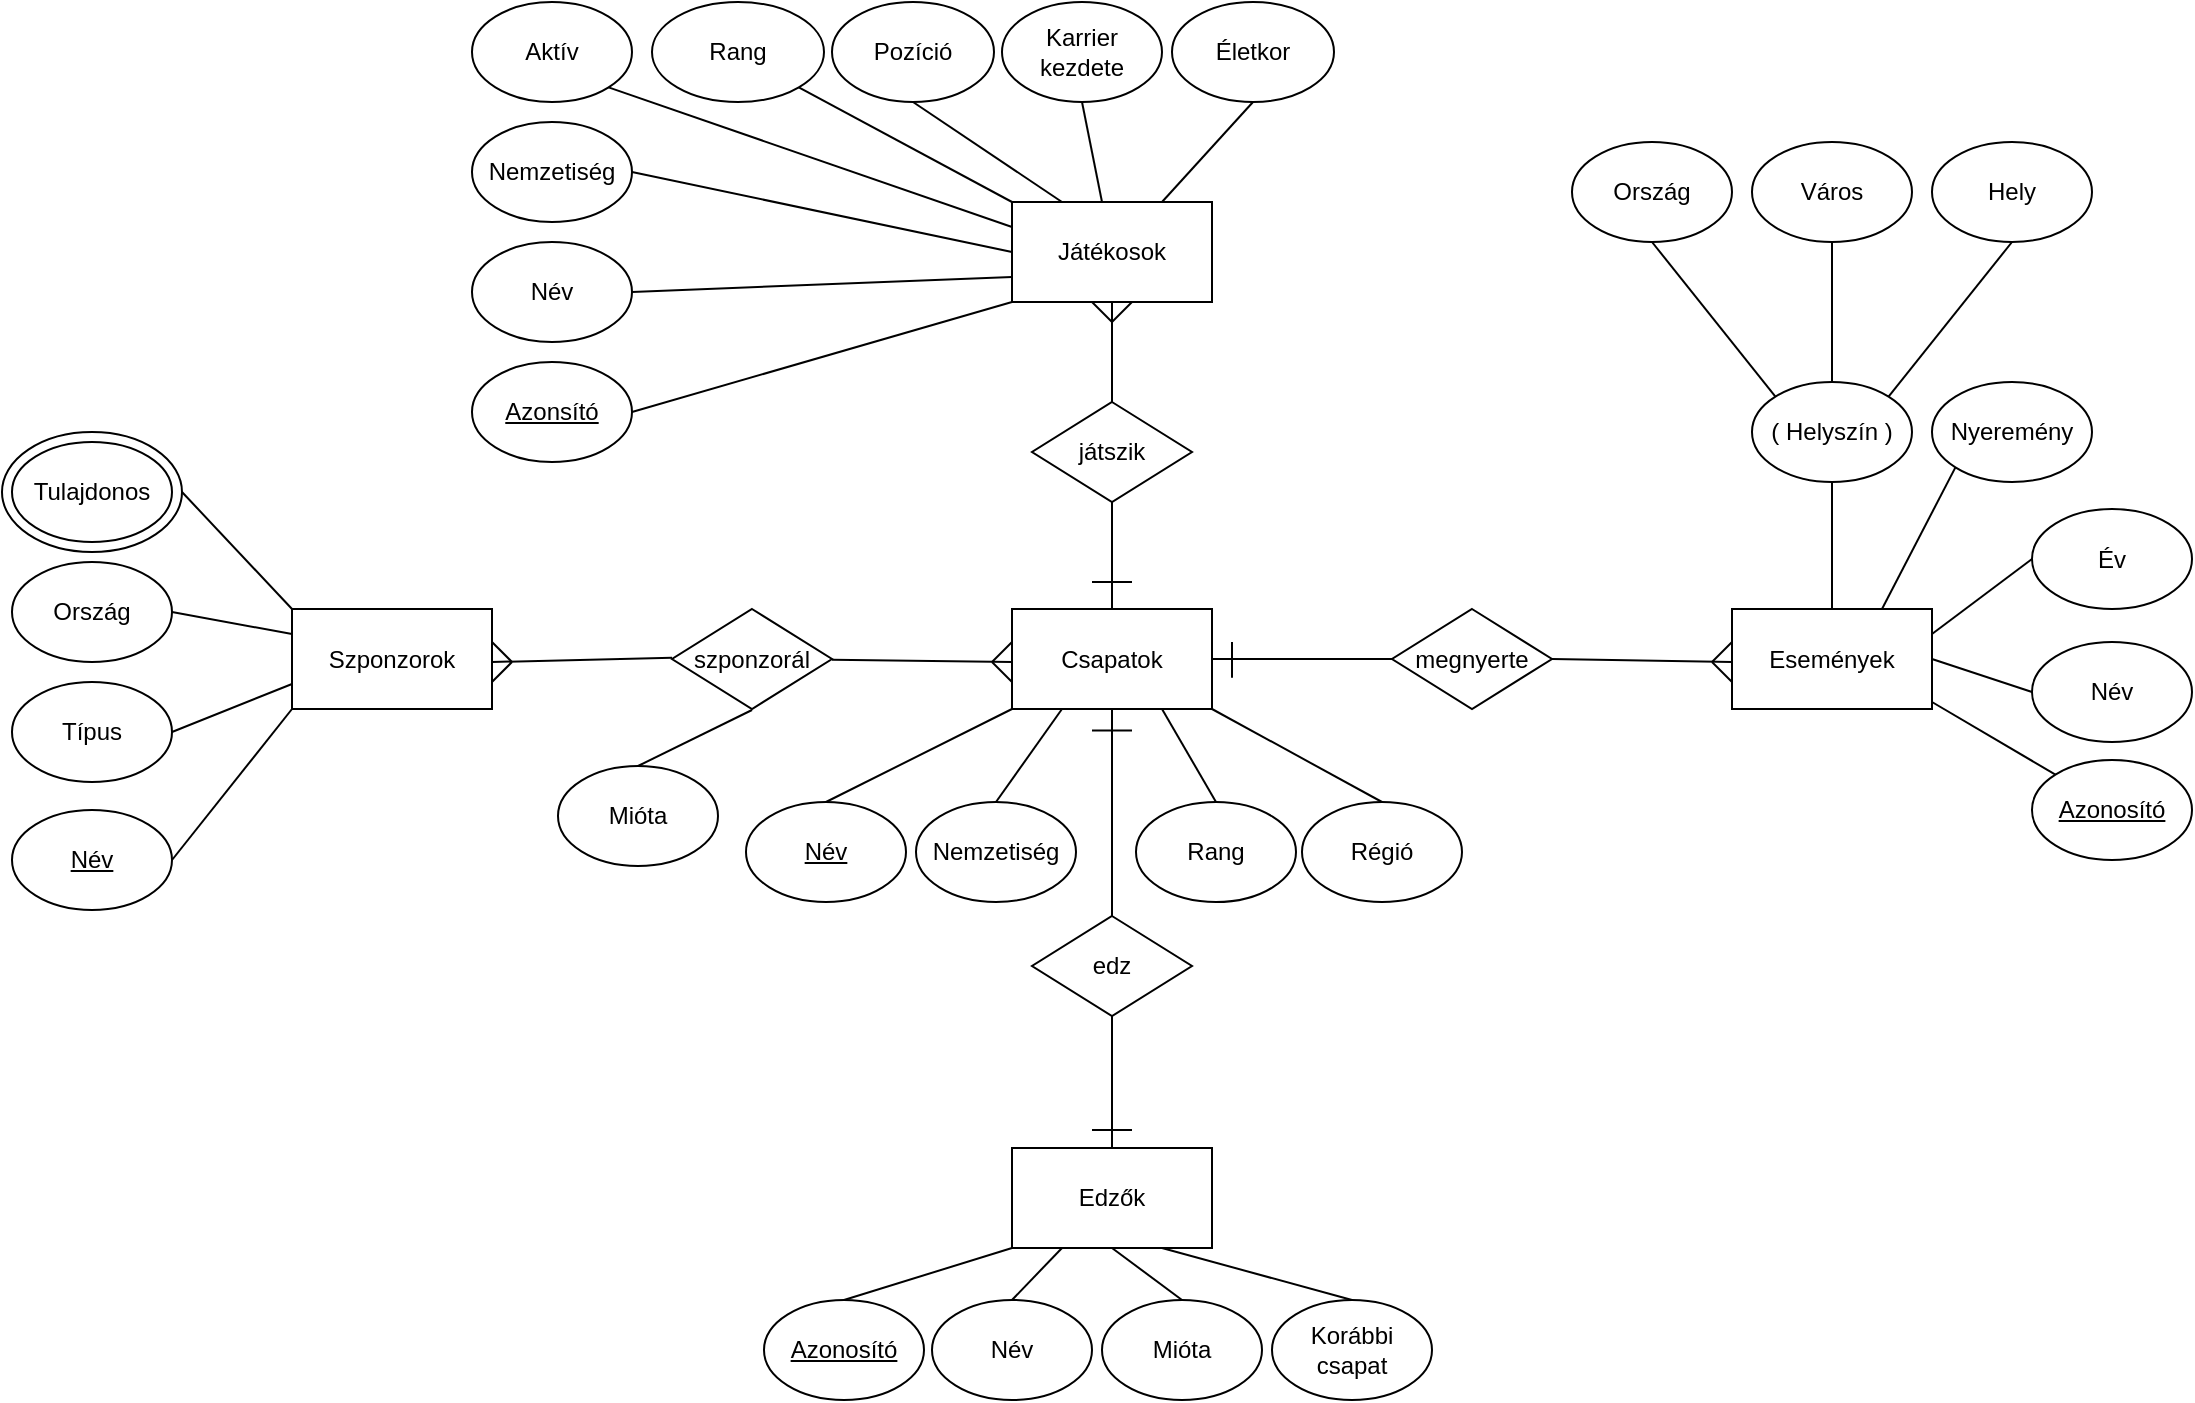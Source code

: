 <mxfile version="22.1.3" type="device">
  <diagram name="1 oldal" id="3-nMad94nl6BPzgfmU1h">
    <mxGraphModel dx="1500" dy="807" grid="0" gridSize="10" guides="1" tooltips="1" connect="1" arrows="1" fold="1" page="1" pageScale="1" pageWidth="1169" pageHeight="827" math="0" shadow="0">
      <root>
        <mxCell id="0" />
        <mxCell id="1" parent="0" />
        <mxCell id="cLnKz2l4XBAh7qgfaODy-108" value="" style="ellipse;whiteSpace=wrap;html=1;" parent="1" vertex="1">
          <mxGeometry x="5" y="225" width="90" height="60" as="geometry" />
        </mxCell>
        <mxCell id="cLnKz2l4XBAh7qgfaODy-1" value="Csapatok" style="rounded=0;whiteSpace=wrap;html=1;" parent="1" vertex="1">
          <mxGeometry x="510" y="313.5" width="100" height="50" as="geometry" />
        </mxCell>
        <mxCell id="cLnKz2l4XBAh7qgfaODy-2" value="Szponzorok" style="rounded=0;whiteSpace=wrap;html=1;" parent="1" vertex="1">
          <mxGeometry x="150" y="313.5" width="100" height="50" as="geometry" />
        </mxCell>
        <mxCell id="cLnKz2l4XBAh7qgfaODy-3" value="Edzők" style="rounded=0;whiteSpace=wrap;html=1;" parent="1" vertex="1">
          <mxGeometry x="510" y="583" width="100" height="50" as="geometry" />
        </mxCell>
        <mxCell id="cLnKz2l4XBAh7qgfaODy-4" value="Események" style="rounded=0;whiteSpace=wrap;html=1;" parent="1" vertex="1">
          <mxGeometry x="870" y="313.5" width="100" height="50" as="geometry" />
        </mxCell>
        <mxCell id="cLnKz2l4XBAh7qgfaODy-5" value="Játékosok" style="rounded=0;whiteSpace=wrap;html=1;" parent="1" vertex="1">
          <mxGeometry x="510" y="110" width="100" height="50" as="geometry" />
        </mxCell>
        <mxCell id="cLnKz2l4XBAh7qgfaODy-6" value="Nemzetiség" style="ellipse;whiteSpace=wrap;html=1;" parent="1" vertex="1">
          <mxGeometry x="240" y="70" width="80" height="50" as="geometry" />
        </mxCell>
        <mxCell id="cLnKz2l4XBAh7qgfaODy-14" value="Karrier kezdete" style="ellipse;whiteSpace=wrap;html=1;" parent="1" vertex="1">
          <mxGeometry x="505" y="10" width="80" height="50" as="geometry" />
        </mxCell>
        <mxCell id="cLnKz2l4XBAh7qgfaODy-15" value="Életkor" style="ellipse;whiteSpace=wrap;html=1;" parent="1" vertex="1">
          <mxGeometry x="590" y="10" width="81" height="50" as="geometry" />
        </mxCell>
        <mxCell id="cLnKz2l4XBAh7qgfaODy-16" value="&lt;u&gt;Azonsító&lt;/u&gt;" style="ellipse;whiteSpace=wrap;html=1;" parent="1" vertex="1">
          <mxGeometry x="240" y="190" width="80" height="50" as="geometry" />
        </mxCell>
        <mxCell id="cLnKz2l4XBAh7qgfaODy-17" value="Név" style="ellipse;whiteSpace=wrap;html=1;" parent="1" vertex="1">
          <mxGeometry x="240" y="130" width="80" height="50" as="geometry" />
        </mxCell>
        <mxCell id="cLnKz2l4XBAh7qgfaODy-19" value="Aktív" style="ellipse;whiteSpace=wrap;html=1;" parent="1" vertex="1">
          <mxGeometry x="240" y="10" width="80" height="50" as="geometry" />
        </mxCell>
        <mxCell id="cLnKz2l4XBAh7qgfaODy-20" value="Rang" style="ellipse;whiteSpace=wrap;html=1;" parent="1" vertex="1">
          <mxGeometry x="330" y="10" width="86" height="50" as="geometry" />
        </mxCell>
        <mxCell id="cLnKz2l4XBAh7qgfaODy-21" value="Pozíció" style="ellipse;whiteSpace=wrap;html=1;" parent="1" vertex="1">
          <mxGeometry x="420" y="10" width="81" height="50" as="geometry" />
        </mxCell>
        <mxCell id="cLnKz2l4XBAh7qgfaODy-22" value="&lt;u&gt;Név&lt;/u&gt;" style="ellipse;whiteSpace=wrap;html=1;" parent="1" vertex="1">
          <mxGeometry x="10" y="414" width="80" height="50" as="geometry" />
        </mxCell>
        <mxCell id="cLnKz2l4XBAh7qgfaODy-23" value="Típus" style="ellipse;whiteSpace=wrap;html=1;" parent="1" vertex="1">
          <mxGeometry x="10" y="350" width="80" height="50" as="geometry" />
        </mxCell>
        <mxCell id="cLnKz2l4XBAh7qgfaODy-24" value="Ország" style="ellipse;whiteSpace=wrap;html=1;" parent="1" vertex="1">
          <mxGeometry x="10" y="290" width="80" height="50" as="geometry" />
        </mxCell>
        <mxCell id="cLnKz2l4XBAh7qgfaODy-25" value="Tulajdonos" style="ellipse;whiteSpace=wrap;html=1;" parent="1" vertex="1">
          <mxGeometry x="10" y="230" width="80" height="50" as="geometry" />
        </mxCell>
        <mxCell id="cLnKz2l4XBAh7qgfaODy-26" value="szponzorál" style="rhombus;whiteSpace=wrap;html=1;" parent="1" vertex="1">
          <mxGeometry x="340" y="313.5" width="80" height="50" as="geometry" />
        </mxCell>
        <mxCell id="cLnKz2l4XBAh7qgfaODy-28" value="edz" style="rhombus;whiteSpace=wrap;html=1;" parent="1" vertex="1">
          <mxGeometry x="520" y="467" width="80" height="50" as="geometry" />
        </mxCell>
        <mxCell id="cLnKz2l4XBAh7qgfaODy-29" value="megnyerte" style="rhombus;whiteSpace=wrap;html=1;" parent="1" vertex="1">
          <mxGeometry x="700" y="313.5" width="80" height="50" as="geometry" />
        </mxCell>
        <mxCell id="cLnKz2l4XBAh7qgfaODy-30" value="játszik" style="rhombus;whiteSpace=wrap;html=1;" parent="1" vertex="1">
          <mxGeometry x="520" y="210" width="80" height="50" as="geometry" />
        </mxCell>
        <mxCell id="cLnKz2l4XBAh7qgfaODy-31" value="Mióta" style="ellipse;whiteSpace=wrap;html=1;" parent="1" vertex="1">
          <mxGeometry x="283" y="392" width="80" height="50" as="geometry" />
        </mxCell>
        <mxCell id="cLnKz2l4XBAh7qgfaODy-35" value="Nemzetiség" style="ellipse;whiteSpace=wrap;html=1;" parent="1" vertex="1">
          <mxGeometry x="462" y="410" width="80" height="50" as="geometry" />
        </mxCell>
        <mxCell id="cLnKz2l4XBAh7qgfaODy-36" value="&lt;u&gt;Név&lt;/u&gt;" style="ellipse;whiteSpace=wrap;html=1;" parent="1" vertex="1">
          <mxGeometry x="377" y="410" width="80" height="50" as="geometry" />
        </mxCell>
        <mxCell id="cLnKz2l4XBAh7qgfaODy-37" value="Rang" style="ellipse;whiteSpace=wrap;html=1;" parent="1" vertex="1">
          <mxGeometry x="572" y="410" width="80" height="50" as="geometry" />
        </mxCell>
        <mxCell id="cLnKz2l4XBAh7qgfaODy-38" value="Régió" style="ellipse;whiteSpace=wrap;html=1;" parent="1" vertex="1">
          <mxGeometry x="655" y="410" width="80" height="50" as="geometry" />
        </mxCell>
        <mxCell id="cLnKz2l4XBAh7qgfaODy-40" value="Ország" style="ellipse;whiteSpace=wrap;html=1;" parent="1" vertex="1">
          <mxGeometry x="790" y="80" width="80" height="50" as="geometry" />
        </mxCell>
        <mxCell id="cLnKz2l4XBAh7qgfaODy-41" value="Év" style="ellipse;whiteSpace=wrap;html=1;" parent="1" vertex="1">
          <mxGeometry x="1020" y="263.5" width="80" height="50" as="geometry" />
        </mxCell>
        <mxCell id="cLnKz2l4XBAh7qgfaODy-42" value="( Helyszín )" style="ellipse;whiteSpace=wrap;html=1;" parent="1" vertex="1">
          <mxGeometry x="880" y="200" width="80" height="50" as="geometry" />
        </mxCell>
        <mxCell id="cLnKz2l4XBAh7qgfaODy-43" value="Nyeremény" style="ellipse;whiteSpace=wrap;html=1;" parent="1" vertex="1">
          <mxGeometry x="970" y="200" width="80" height="50" as="geometry" />
        </mxCell>
        <mxCell id="cLnKz2l4XBAh7qgfaODy-44" value="Város" style="ellipse;whiteSpace=wrap;html=1;" parent="1" vertex="1">
          <mxGeometry x="880" y="80" width="80" height="50" as="geometry" />
        </mxCell>
        <mxCell id="cLnKz2l4XBAh7qgfaODy-45" value="Hely" style="ellipse;whiteSpace=wrap;html=1;" parent="1" vertex="1">
          <mxGeometry x="970" y="80" width="80" height="50" as="geometry" />
        </mxCell>
        <mxCell id="cLnKz2l4XBAh7qgfaODy-46" value="Név" style="ellipse;whiteSpace=wrap;html=1;" parent="1" vertex="1">
          <mxGeometry x="1020" y="330" width="80" height="50" as="geometry" />
        </mxCell>
        <mxCell id="cLnKz2l4XBAh7qgfaODy-48" value="Mióta" style="ellipse;whiteSpace=wrap;html=1;" parent="1" vertex="1">
          <mxGeometry x="555" y="659" width="80" height="50" as="geometry" />
        </mxCell>
        <mxCell id="cLnKz2l4XBAh7qgfaODy-49" value="Név" style="ellipse;whiteSpace=wrap;html=1;" parent="1" vertex="1">
          <mxGeometry x="470" y="659" width="80" height="50" as="geometry" />
        </mxCell>
        <mxCell id="cLnKz2l4XBAh7qgfaODy-50" value="&lt;u&gt;Azonosító&lt;/u&gt;" style="ellipse;whiteSpace=wrap;html=1;" parent="1" vertex="1">
          <mxGeometry x="386" y="659" width="80" height="50" as="geometry" />
        </mxCell>
        <mxCell id="cLnKz2l4XBAh7qgfaODy-53" value="" style="endArrow=none;html=1;rounded=0;entryX=0.5;entryY=1;entryDx=0;entryDy=0;exitX=0.5;exitY=0;exitDx=0;exitDy=0;" parent="1" source="cLnKz2l4XBAh7qgfaODy-1" target="cLnKz2l4XBAh7qgfaODy-30" edge="1">
          <mxGeometry width="50" height="50" relative="1" as="geometry">
            <mxPoint x="500" y="320" as="sourcePoint" />
            <mxPoint x="550" y="270" as="targetPoint" />
          </mxGeometry>
        </mxCell>
        <mxCell id="cLnKz2l4XBAh7qgfaODy-54" value="" style="endArrow=none;html=1;rounded=0;entryX=0.5;entryY=1;entryDx=0;entryDy=0;" parent="1" target="cLnKz2l4XBAh7qgfaODy-5" edge="1">
          <mxGeometry width="50" height="50" relative="1" as="geometry">
            <mxPoint x="560" y="210" as="sourcePoint" />
            <mxPoint x="600" y="200" as="targetPoint" />
          </mxGeometry>
        </mxCell>
        <mxCell id="cLnKz2l4XBAh7qgfaODy-55" value="" style="endArrow=none;html=1;rounded=0;" parent="1" edge="1">
          <mxGeometry width="50" height="50" relative="1" as="geometry">
            <mxPoint x="560" y="170" as="sourcePoint" />
            <mxPoint x="550" y="160" as="targetPoint" />
          </mxGeometry>
        </mxCell>
        <mxCell id="cLnKz2l4XBAh7qgfaODy-58" value="" style="endArrow=none;html=1;rounded=0;" parent="1" edge="1">
          <mxGeometry width="50" height="50" relative="1" as="geometry">
            <mxPoint x="560" y="170" as="sourcePoint" />
            <mxPoint x="570" y="160" as="targetPoint" />
          </mxGeometry>
        </mxCell>
        <mxCell id="cLnKz2l4XBAh7qgfaODy-60" value="" style="endArrow=none;html=1;rounded=0;" parent="1" edge="1">
          <mxGeometry width="50" height="50" relative="1" as="geometry">
            <mxPoint x="570" y="300" as="sourcePoint" />
            <mxPoint x="550" y="300" as="targetPoint" />
          </mxGeometry>
        </mxCell>
        <mxCell id="cLnKz2l4XBAh7qgfaODy-62" value="" style="endArrow=none;html=1;rounded=0;exitX=1;exitY=0.5;exitDx=0;exitDy=0;" parent="1" source="cLnKz2l4XBAh7qgfaODy-29" edge="1">
          <mxGeometry width="50" height="50" relative="1" as="geometry">
            <mxPoint x="790" y="355.41" as="sourcePoint" />
            <mxPoint x="870" y="340" as="targetPoint" />
          </mxGeometry>
        </mxCell>
        <mxCell id="cLnKz2l4XBAh7qgfaODy-63" value="" style="endArrow=none;html=1;rounded=0;" parent="1" edge="1">
          <mxGeometry width="50" height="50" relative="1" as="geometry">
            <mxPoint x="620" y="330.0" as="sourcePoint" />
            <mxPoint x="620" y="347.91" as="targetPoint" />
          </mxGeometry>
        </mxCell>
        <mxCell id="cLnKz2l4XBAh7qgfaODy-64" value="" style="endArrow=none;html=1;rounded=0;" parent="1" edge="1">
          <mxGeometry width="50" height="50" relative="1" as="geometry">
            <mxPoint x="860" y="340" as="sourcePoint" />
            <mxPoint x="870" y="330" as="targetPoint" />
          </mxGeometry>
        </mxCell>
        <mxCell id="cLnKz2l4XBAh7qgfaODy-65" value="" style="endArrow=none;html=1;rounded=0;" parent="1" edge="1">
          <mxGeometry width="50" height="50" relative="1" as="geometry">
            <mxPoint x="870" y="350" as="sourcePoint" />
            <mxPoint x="860" y="340" as="targetPoint" />
          </mxGeometry>
        </mxCell>
        <mxCell id="cLnKz2l4XBAh7qgfaODy-66" value="" style="endArrow=none;html=1;rounded=0;" parent="1" edge="1">
          <mxGeometry width="50" height="50" relative="1" as="geometry">
            <mxPoint x="420" y="338.91" as="sourcePoint" />
            <mxPoint x="510" y="340" as="targetPoint" />
          </mxGeometry>
        </mxCell>
        <mxCell id="cLnKz2l4XBAh7qgfaODy-67" value="" style="endArrow=none;html=1;rounded=0;entryX=0;entryY=0.5;entryDx=0;entryDy=0;" parent="1" edge="1">
          <mxGeometry width="50" height="50" relative="1" as="geometry">
            <mxPoint x="250" y="340" as="sourcePoint" />
            <mxPoint x="340" y="337.91" as="targetPoint" />
          </mxGeometry>
        </mxCell>
        <mxCell id="cLnKz2l4XBAh7qgfaODy-68" value="" style="endArrow=none;html=1;rounded=0;" parent="1" edge="1">
          <mxGeometry width="50" height="50" relative="1" as="geometry">
            <mxPoint x="250" y="350" as="sourcePoint" />
            <mxPoint x="260" y="340" as="targetPoint" />
          </mxGeometry>
        </mxCell>
        <mxCell id="cLnKz2l4XBAh7qgfaODy-69" value="" style="endArrow=none;html=1;rounded=0;" parent="1" edge="1">
          <mxGeometry width="50" height="50" relative="1" as="geometry">
            <mxPoint x="260" y="340" as="sourcePoint" />
            <mxPoint x="250" y="330" as="targetPoint" />
          </mxGeometry>
        </mxCell>
        <mxCell id="cLnKz2l4XBAh7qgfaODy-71" value="" style="endArrow=none;html=1;rounded=0;" parent="1" edge="1">
          <mxGeometry width="50" height="50" relative="1" as="geometry">
            <mxPoint x="500" y="340" as="sourcePoint" />
            <mxPoint x="510" y="330" as="targetPoint" />
          </mxGeometry>
        </mxCell>
        <mxCell id="cLnKz2l4XBAh7qgfaODy-72" value="" style="endArrow=none;html=1;rounded=0;" parent="1" edge="1">
          <mxGeometry width="50" height="50" relative="1" as="geometry">
            <mxPoint x="510" y="350" as="sourcePoint" />
            <mxPoint x="500" y="340" as="targetPoint" />
          </mxGeometry>
        </mxCell>
        <mxCell id="cLnKz2l4XBAh7qgfaODy-73" value="" style="endArrow=none;html=1;rounded=0;entryX=0.5;entryY=1;entryDx=0;entryDy=0;exitX=0.5;exitY=0;exitDx=0;exitDy=0;" parent="1" source="cLnKz2l4XBAh7qgfaODy-28" target="cLnKz2l4XBAh7qgfaODy-1" edge="1">
          <mxGeometry width="50" height="50" relative="1" as="geometry">
            <mxPoint x="585" y="480" as="sourcePoint" />
            <mxPoint x="635" y="430" as="targetPoint" />
          </mxGeometry>
        </mxCell>
        <mxCell id="cLnKz2l4XBAh7qgfaODy-74" value="" style="endArrow=none;html=1;rounded=0;entryX=0.5;entryY=1;entryDx=0;entryDy=0;exitX=0.5;exitY=0;exitDx=0;exitDy=0;" parent="1" source="cLnKz2l4XBAh7qgfaODy-3" target="cLnKz2l4XBAh7qgfaODy-28" edge="1">
          <mxGeometry width="50" height="50" relative="1" as="geometry">
            <mxPoint x="887.5" y="481" as="sourcePoint" />
            <mxPoint x="772.5" y="420" as="targetPoint" />
          </mxGeometry>
        </mxCell>
        <mxCell id="cLnKz2l4XBAh7qgfaODy-79" value="" style="endArrow=none;html=1;rounded=0;exitX=0.5;exitY=0;exitDx=0;exitDy=0;" parent="1" edge="1" source="cLnKz2l4XBAh7qgfaODy-31">
          <mxGeometry width="50" height="50" relative="1" as="geometry">
            <mxPoint x="330" y="414" as="sourcePoint" />
            <mxPoint x="380" y="364" as="targetPoint" />
          </mxGeometry>
        </mxCell>
        <mxCell id="cLnKz2l4XBAh7qgfaODy-80" value="" style="endArrow=none;html=1;rounded=0;entryX=0.5;entryY=1;entryDx=0;entryDy=0;exitX=0.5;exitY=0;exitDx=0;exitDy=0;" parent="1" source="cLnKz2l4XBAh7qgfaODy-48" target="cLnKz2l4XBAh7qgfaODy-3" edge="1">
          <mxGeometry width="50" height="50" relative="1" as="geometry">
            <mxPoint x="340" y="424" as="sourcePoint" />
            <mxPoint x="390" y="374" as="targetPoint" />
          </mxGeometry>
        </mxCell>
        <mxCell id="cLnKz2l4XBAh7qgfaODy-81" value="" style="endArrow=none;html=1;rounded=0;entryX=1;entryY=0.5;entryDx=0;entryDy=0;exitX=0;exitY=1;exitDx=0;exitDy=0;" parent="1" source="cLnKz2l4XBAh7qgfaODy-2" target="cLnKz2l4XBAh7qgfaODy-22" edge="1">
          <mxGeometry width="50" height="50" relative="1" as="geometry">
            <mxPoint x="350" y="434" as="sourcePoint" />
            <mxPoint x="400" y="384" as="targetPoint" />
          </mxGeometry>
        </mxCell>
        <mxCell id="cLnKz2l4XBAh7qgfaODy-82" value="" style="endArrow=none;html=1;rounded=0;entryX=1;entryY=0.5;entryDx=0;entryDy=0;exitX=0;exitY=0.75;exitDx=0;exitDy=0;" parent="1" source="cLnKz2l4XBAh7qgfaODy-2" target="cLnKz2l4XBAh7qgfaODy-23" edge="1">
          <mxGeometry width="50" height="50" relative="1" as="geometry">
            <mxPoint x="360" y="444" as="sourcePoint" />
            <mxPoint x="410" y="394" as="targetPoint" />
          </mxGeometry>
        </mxCell>
        <mxCell id="cLnKz2l4XBAh7qgfaODy-83" value="" style="endArrow=none;html=1;rounded=0;entryX=1;entryY=0.5;entryDx=0;entryDy=0;exitX=0;exitY=0.25;exitDx=0;exitDy=0;" parent="1" source="cLnKz2l4XBAh7qgfaODy-2" target="cLnKz2l4XBAh7qgfaODy-24" edge="1">
          <mxGeometry width="50" height="50" relative="1" as="geometry">
            <mxPoint x="370" y="454" as="sourcePoint" />
            <mxPoint x="420" y="404" as="targetPoint" />
          </mxGeometry>
        </mxCell>
        <mxCell id="cLnKz2l4XBAh7qgfaODy-84" value="" style="endArrow=none;html=1;rounded=0;exitX=0;exitY=0;exitDx=0;exitDy=0;entryX=1;entryY=0.5;entryDx=0;entryDy=0;" parent="1" source="cLnKz2l4XBAh7qgfaODy-2" target="cLnKz2l4XBAh7qgfaODy-108" edge="1">
          <mxGeometry width="50" height="50" relative="1" as="geometry">
            <mxPoint x="380" y="464" as="sourcePoint" />
            <mxPoint x="120" y="260" as="targetPoint" />
          </mxGeometry>
        </mxCell>
        <mxCell id="cLnKz2l4XBAh7qgfaODy-85" value="" style="endArrow=none;html=1;rounded=0;entryX=0.5;entryY=1;entryDx=0;entryDy=0;" parent="1" source="cLnKz2l4XBAh7qgfaODy-5" target="cLnKz2l4XBAh7qgfaODy-14" edge="1">
          <mxGeometry width="50" height="50" relative="1" as="geometry">
            <mxPoint x="350" y="434" as="sourcePoint" />
            <mxPoint x="400" y="384" as="targetPoint" />
          </mxGeometry>
        </mxCell>
        <mxCell id="cLnKz2l4XBAh7qgfaODy-86" value="" style="endArrow=none;html=1;rounded=0;entryX=0.5;entryY=1;entryDx=0;entryDy=0;exitX=0.25;exitY=0;exitDx=0;exitDy=0;" parent="1" source="cLnKz2l4XBAh7qgfaODy-5" target="cLnKz2l4XBAh7qgfaODy-21" edge="1">
          <mxGeometry width="50" height="50" relative="1" as="geometry">
            <mxPoint x="360" y="444" as="sourcePoint" />
            <mxPoint x="410" y="394" as="targetPoint" />
          </mxGeometry>
        </mxCell>
        <mxCell id="cLnKz2l4XBAh7qgfaODy-87" value="" style="endArrow=none;html=1;rounded=0;entryX=1;entryY=1;entryDx=0;entryDy=0;exitX=0;exitY=0;exitDx=0;exitDy=0;" parent="1" source="cLnKz2l4XBAh7qgfaODy-5" target="cLnKz2l4XBAh7qgfaODy-20" edge="1">
          <mxGeometry width="50" height="50" relative="1" as="geometry">
            <mxPoint x="370" y="454" as="sourcePoint" />
            <mxPoint x="420" y="404" as="targetPoint" />
          </mxGeometry>
        </mxCell>
        <mxCell id="cLnKz2l4XBAh7qgfaODy-88" value="" style="endArrow=none;html=1;rounded=0;entryX=1;entryY=1;entryDx=0;entryDy=0;exitX=0;exitY=0.25;exitDx=0;exitDy=0;" parent="1" source="cLnKz2l4XBAh7qgfaODy-5" target="cLnKz2l4XBAh7qgfaODy-19" edge="1">
          <mxGeometry width="50" height="50" relative="1" as="geometry">
            <mxPoint x="380" y="464" as="sourcePoint" />
            <mxPoint x="430" y="414" as="targetPoint" />
          </mxGeometry>
        </mxCell>
        <mxCell id="cLnKz2l4XBAh7qgfaODy-89" value="" style="endArrow=none;html=1;rounded=0;entryX=1;entryY=0.5;entryDx=0;entryDy=0;exitX=0;exitY=0.5;exitDx=0;exitDy=0;" parent="1" source="cLnKz2l4XBAh7qgfaODy-5" target="cLnKz2l4XBAh7qgfaODy-6" edge="1">
          <mxGeometry width="50" height="50" relative="1" as="geometry">
            <mxPoint x="390" y="474" as="sourcePoint" />
            <mxPoint x="440" y="424" as="targetPoint" />
          </mxGeometry>
        </mxCell>
        <mxCell id="cLnKz2l4XBAh7qgfaODy-90" value="" style="endArrow=none;html=1;rounded=0;entryX=1;entryY=0.5;entryDx=0;entryDy=0;exitX=0;exitY=0.75;exitDx=0;exitDy=0;" parent="1" source="cLnKz2l4XBAh7qgfaODy-5" target="cLnKz2l4XBAh7qgfaODy-17" edge="1">
          <mxGeometry width="50" height="50" relative="1" as="geometry">
            <mxPoint x="400" y="484" as="sourcePoint" />
            <mxPoint x="450" y="434" as="targetPoint" />
          </mxGeometry>
        </mxCell>
        <mxCell id="cLnKz2l4XBAh7qgfaODy-91" value="" style="endArrow=none;html=1;rounded=0;entryX=1;entryY=0.5;entryDx=0;entryDy=0;exitX=0;exitY=1;exitDx=0;exitDy=0;" parent="1" source="cLnKz2l4XBAh7qgfaODy-5" target="cLnKz2l4XBAh7qgfaODy-16" edge="1">
          <mxGeometry width="50" height="50" relative="1" as="geometry">
            <mxPoint x="410" y="494" as="sourcePoint" />
            <mxPoint x="460" y="444" as="targetPoint" />
          </mxGeometry>
        </mxCell>
        <mxCell id="cLnKz2l4XBAh7qgfaODy-92" value="" style="endArrow=none;html=1;rounded=0;entryX=0;entryY=0.5;entryDx=0;entryDy=0;exitX=1;exitY=0.5;exitDx=0;exitDy=0;" parent="1" source="cLnKz2l4XBAh7qgfaODy-4" target="cLnKz2l4XBAh7qgfaODy-46" edge="1">
          <mxGeometry width="50" height="50" relative="1" as="geometry">
            <mxPoint x="350" y="434" as="sourcePoint" />
            <mxPoint x="400" y="384" as="targetPoint" />
          </mxGeometry>
        </mxCell>
        <mxCell id="cLnKz2l4XBAh7qgfaODy-93" value="" style="endArrow=none;html=1;rounded=0;entryX=0;entryY=0.5;entryDx=0;entryDy=0;exitX=1;exitY=0.25;exitDx=0;exitDy=0;" parent="1" source="cLnKz2l4XBAh7qgfaODy-4" target="cLnKz2l4XBAh7qgfaODy-41" edge="1">
          <mxGeometry width="50" height="50" relative="1" as="geometry">
            <mxPoint x="360" y="444" as="sourcePoint" />
            <mxPoint x="410" y="394" as="targetPoint" />
          </mxGeometry>
        </mxCell>
        <mxCell id="cLnKz2l4XBAh7qgfaODy-94" value="" style="endArrow=none;html=1;rounded=0;entryX=0.5;entryY=1;entryDx=0;entryDy=0;exitX=0.5;exitY=0;exitDx=0;exitDy=0;" parent="1" source="cLnKz2l4XBAh7qgfaODy-4" target="cLnKz2l4XBAh7qgfaODy-42" edge="1">
          <mxGeometry width="50" height="50" relative="1" as="geometry">
            <mxPoint x="370" y="454" as="sourcePoint" />
            <mxPoint x="420" y="404" as="targetPoint" />
          </mxGeometry>
        </mxCell>
        <mxCell id="cLnKz2l4XBAh7qgfaODy-96" value="" style="endArrow=none;html=1;rounded=0;entryX=0.5;entryY=1;entryDx=0;entryDy=0;exitX=0.75;exitY=0;exitDx=0;exitDy=0;" parent="1" source="cLnKz2l4XBAh7qgfaODy-5" target="cLnKz2l4XBAh7qgfaODy-15" edge="1">
          <mxGeometry width="50" height="50" relative="1" as="geometry">
            <mxPoint x="390" y="474" as="sourcePoint" />
            <mxPoint x="440" y="424" as="targetPoint" />
          </mxGeometry>
        </mxCell>
        <mxCell id="cLnKz2l4XBAh7qgfaODy-97" value="" style="endArrow=none;html=1;rounded=0;entryX=0;entryY=1;entryDx=0;entryDy=0;exitX=0.75;exitY=0;exitDx=0;exitDy=0;" parent="1" source="cLnKz2l4XBAh7qgfaODy-4" target="cLnKz2l4XBAh7qgfaODy-43" edge="1">
          <mxGeometry width="50" height="50" relative="1" as="geometry">
            <mxPoint x="370" y="454" as="sourcePoint" />
            <mxPoint x="420" y="404" as="targetPoint" />
          </mxGeometry>
        </mxCell>
        <mxCell id="cLnKz2l4XBAh7qgfaODy-98" value="" style="endArrow=none;html=1;rounded=0;entryX=0.5;entryY=1;entryDx=0;entryDy=0;exitX=1;exitY=0;exitDx=0;exitDy=0;" parent="1" source="cLnKz2l4XBAh7qgfaODy-42" target="cLnKz2l4XBAh7qgfaODy-45" edge="1">
          <mxGeometry width="50" height="50" relative="1" as="geometry">
            <mxPoint x="380" y="464" as="sourcePoint" />
            <mxPoint x="430" y="414" as="targetPoint" />
          </mxGeometry>
        </mxCell>
        <mxCell id="cLnKz2l4XBAh7qgfaODy-99" value="" style="endArrow=none;html=1;rounded=0;entryX=0.5;entryY=1;entryDx=0;entryDy=0;exitX=0.5;exitY=0;exitDx=0;exitDy=0;" parent="1" source="cLnKz2l4XBAh7qgfaODy-42" target="cLnKz2l4XBAh7qgfaODy-44" edge="1">
          <mxGeometry width="50" height="50" relative="1" as="geometry">
            <mxPoint x="390" y="474" as="sourcePoint" />
            <mxPoint x="440" y="424" as="targetPoint" />
          </mxGeometry>
        </mxCell>
        <mxCell id="cLnKz2l4XBAh7qgfaODy-100" value="" style="endArrow=none;html=1;rounded=0;entryX=0.5;entryY=1;entryDx=0;entryDy=0;exitX=0;exitY=0;exitDx=0;exitDy=0;" parent="1" source="cLnKz2l4XBAh7qgfaODy-42" target="cLnKz2l4XBAh7qgfaODy-40" edge="1">
          <mxGeometry width="50" height="50" relative="1" as="geometry">
            <mxPoint x="400" y="484" as="sourcePoint" />
            <mxPoint x="450" y="434" as="targetPoint" />
          </mxGeometry>
        </mxCell>
        <mxCell id="cLnKz2l4XBAh7qgfaODy-102" value="" style="endArrow=none;html=1;rounded=0;entryX=1;entryY=1;entryDx=0;entryDy=0;exitX=0.5;exitY=0;exitDx=0;exitDy=0;" parent="1" source="cLnKz2l4XBAh7qgfaODy-38" target="cLnKz2l4XBAh7qgfaODy-1" edge="1">
          <mxGeometry width="50" height="50" relative="1" as="geometry">
            <mxPoint x="350" y="434" as="sourcePoint" />
            <mxPoint x="400" y="384" as="targetPoint" />
            <Array as="points" />
          </mxGeometry>
        </mxCell>
        <mxCell id="cLnKz2l4XBAh7qgfaODy-103" value="" style="endArrow=none;html=1;rounded=0;entryX=0.75;entryY=1;entryDx=0;entryDy=0;exitX=0.5;exitY=0;exitDx=0;exitDy=0;" parent="1" source="cLnKz2l4XBAh7qgfaODy-37" target="cLnKz2l4XBAh7qgfaODy-1" edge="1">
          <mxGeometry width="50" height="50" relative="1" as="geometry">
            <mxPoint x="360" y="444" as="sourcePoint" />
            <mxPoint x="410" y="394" as="targetPoint" />
          </mxGeometry>
        </mxCell>
        <mxCell id="cLnKz2l4XBAh7qgfaODy-104" value="" style="endArrow=none;html=1;rounded=0;entryX=0.25;entryY=1;entryDx=0;entryDy=0;exitX=0.5;exitY=0;exitDx=0;exitDy=0;" parent="1" source="cLnKz2l4XBAh7qgfaODy-35" target="cLnKz2l4XBAh7qgfaODy-1" edge="1">
          <mxGeometry width="50" height="50" relative="1" as="geometry">
            <mxPoint x="370" y="454" as="sourcePoint" />
            <mxPoint x="420" y="404" as="targetPoint" />
          </mxGeometry>
        </mxCell>
        <mxCell id="cLnKz2l4XBAh7qgfaODy-105" value="" style="endArrow=none;html=1;rounded=0;entryX=0.5;entryY=0;entryDx=0;entryDy=0;exitX=0;exitY=1;exitDx=0;exitDy=0;" parent="1" source="cLnKz2l4XBAh7qgfaODy-1" target="cLnKz2l4XBAh7qgfaODy-36" edge="1">
          <mxGeometry width="50" height="50" relative="1" as="geometry">
            <mxPoint x="380" y="464" as="sourcePoint" />
            <mxPoint x="430" y="414" as="targetPoint" />
          </mxGeometry>
        </mxCell>
        <mxCell id="cLnKz2l4XBAh7qgfaODy-106" value="" style="endArrow=none;html=1;rounded=0;exitX=0.5;exitY=0;exitDx=0;exitDy=0;entryX=0;entryY=1;entryDx=0;entryDy=0;" parent="1" source="cLnKz2l4XBAh7qgfaODy-50" target="cLnKz2l4XBAh7qgfaODy-3" edge="1">
          <mxGeometry width="50" height="50" relative="1" as="geometry">
            <mxPoint x="840" y="570" as="sourcePoint" />
            <mxPoint x="850" y="513" as="targetPoint" />
          </mxGeometry>
        </mxCell>
        <mxCell id="cLnKz2l4XBAh7qgfaODy-107" value="" style="endArrow=none;html=1;rounded=0;entryX=0.25;entryY=1;entryDx=0;entryDy=0;exitX=0.5;exitY=0;exitDx=0;exitDy=0;" parent="1" source="cLnKz2l4XBAh7qgfaODy-49" target="cLnKz2l4XBAh7qgfaODy-3" edge="1">
          <mxGeometry width="50" height="50" relative="1" as="geometry">
            <mxPoint x="770" y="560" as="sourcePoint" />
            <mxPoint x="820" y="510" as="targetPoint" />
          </mxGeometry>
        </mxCell>
        <mxCell id="cLnKz2l4XBAh7qgfaODy-109" value="&lt;u&gt;Azonosító&lt;/u&gt;" style="ellipse;whiteSpace=wrap;html=1;" parent="1" vertex="1">
          <mxGeometry x="1020" y="389" width="80" height="50" as="geometry" />
        </mxCell>
        <mxCell id="cLnKz2l4XBAh7qgfaODy-110" value="" style="endArrow=none;html=1;rounded=0;entryX=0;entryY=0;entryDx=0;entryDy=0;exitX=1;exitY=0.5;exitDx=0;exitDy=0;" parent="1" target="cLnKz2l4XBAh7qgfaODy-109" edge="1">
          <mxGeometry width="50" height="50" relative="1" as="geometry">
            <mxPoint x="970" y="360" as="sourcePoint" />
            <mxPoint x="1020" y="376" as="targetPoint" />
          </mxGeometry>
        </mxCell>
        <mxCell id="fzB9xu_NHn94puF1_shx-2" value="" style="endArrow=none;html=1;rounded=0;entryX=0;entryY=0.5;entryDx=0;entryDy=0;exitX=1;exitY=0.5;exitDx=0;exitDy=0;" parent="1" source="cLnKz2l4XBAh7qgfaODy-1" target="cLnKz2l4XBAh7qgfaODy-29" edge="1">
          <mxGeometry width="50" height="50" relative="1" as="geometry">
            <mxPoint x="644" y="330" as="sourcePoint" />
            <mxPoint x="694" y="280" as="targetPoint" />
          </mxGeometry>
        </mxCell>
        <mxCell id="fzB9xu_NHn94puF1_shx-3" value="" style="endArrow=none;html=1;rounded=0;entryX=0.75;entryY=1;entryDx=0;entryDy=0;exitX=0.5;exitY=0;exitDx=0;exitDy=0;" parent="1" source="fzB9xu_NHn94puF1_shx-4" target="cLnKz2l4XBAh7qgfaODy-3" edge="1">
          <mxGeometry width="50" height="50" relative="1" as="geometry">
            <mxPoint x="1013" y="538" as="sourcePoint" />
            <mxPoint x="607" y="369" as="targetPoint" />
          </mxGeometry>
        </mxCell>
        <mxCell id="fzB9xu_NHn94puF1_shx-4" value="Korábbi csapat" style="ellipse;whiteSpace=wrap;html=1;" parent="1" vertex="1">
          <mxGeometry x="640" y="659" width="80" height="50" as="geometry" />
        </mxCell>
        <mxCell id="sH0ZwDXwqDcs2bLwP165-2" value="" style="endArrow=none;html=1;rounded=0;" edge="1" parent="1">
          <mxGeometry width="50" height="50" relative="1" as="geometry">
            <mxPoint x="570" y="374.29" as="sourcePoint" />
            <mxPoint x="550" y="374.29" as="targetPoint" />
          </mxGeometry>
        </mxCell>
        <mxCell id="sH0ZwDXwqDcs2bLwP165-3" value="" style="endArrow=none;html=1;rounded=0;" edge="1" parent="1">
          <mxGeometry width="50" height="50" relative="1" as="geometry">
            <mxPoint x="570" y="574" as="sourcePoint" />
            <mxPoint x="550" y="574" as="targetPoint" />
          </mxGeometry>
        </mxCell>
      </root>
    </mxGraphModel>
  </diagram>
</mxfile>
